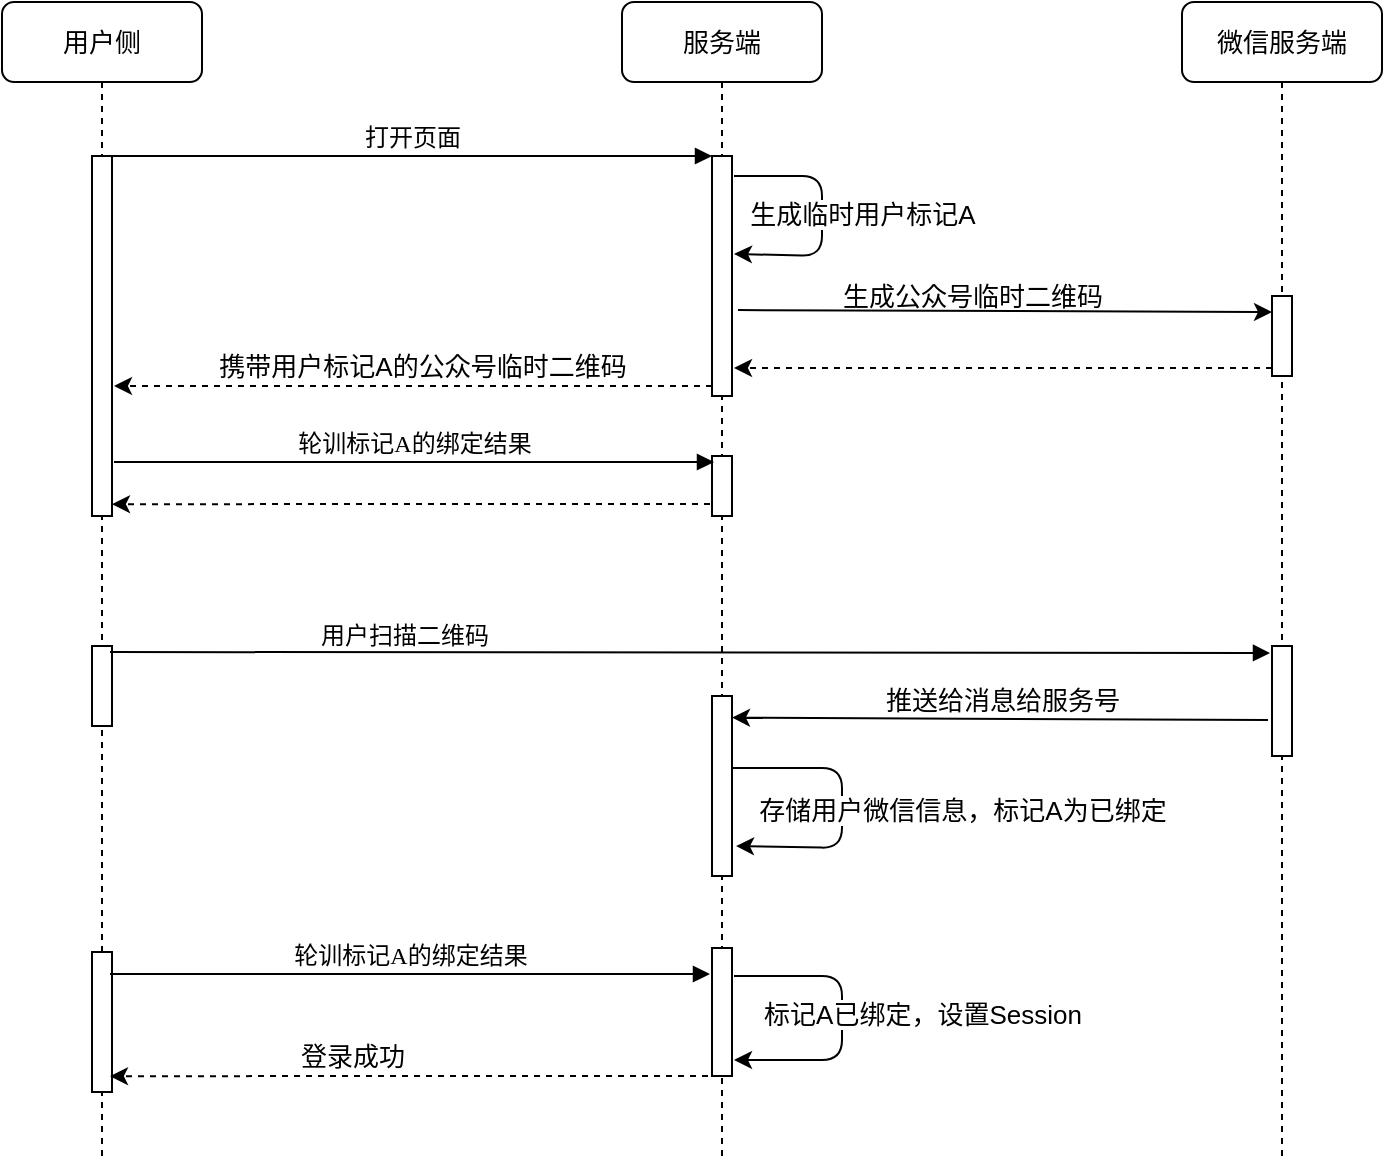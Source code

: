 <mxfile version="13.5.1" type="device" pages="4"><diagram name="login" id="13e1069c-82ec-6db2-03f1-153e76fe0fe0"><mxGraphModel dx="1106" dy="830" grid="1" gridSize="10" guides="1" tooltips="1" connect="1" arrows="1" fold="1" page="1" pageScale="1" pageWidth="1100" pageHeight="850" background="#ffffff" math="0" shadow="0"><root><mxCell id="0"/><mxCell id="1" parent="0"/><mxCell id="7baba1c4bc27f4b0-2" value="服务端" style="shape=umlLifeline;perimeter=lifelinePerimeter;whiteSpace=wrap;html=1;container=1;collapsible=0;recursiveResize=0;outlineConnect=0;rounded=1;shadow=0;comic=0;labelBackgroundColor=none;strokeWidth=1;fontFamily=Verdana;fontSize=13;align=center;" parent="1" vertex="1"><mxGeometry x="410" y="80" width="100" height="580" as="geometry"/></mxCell><mxCell id="7baba1c4bc27f4b0-10" value="" style="html=1;points=[];perimeter=orthogonalPerimeter;rounded=0;shadow=0;comic=0;labelBackgroundColor=none;strokeWidth=1;fontFamily=Verdana;fontSize=12;align=center;" parent="7baba1c4bc27f4b0-2" vertex="1"><mxGeometry x="45" y="77" width="10" height="120" as="geometry"/></mxCell><mxCell id="xymwdfkBSQbbB_9Tfrxi-1" value="" style="endArrow=classic;html=1;fontSize=13;entryX=1.1;entryY=0.408;entryDx=0;entryDy=0;entryPerimeter=0;" parent="7baba1c4bc27f4b0-2" target="7baba1c4bc27f4b0-10" edge="1"><mxGeometry width="50" height="50" relative="1" as="geometry"><mxPoint x="56" y="87" as="sourcePoint"/><mxPoint x="110" y="167" as="targetPoint"/><Array as="points"><mxPoint x="100" y="87"/><mxPoint x="100" y="127"/></Array></mxGeometry></mxCell><mxCell id="xymwdfkBSQbbB_9Tfrxi-3" value="生成临时用户标记A" style="edgeLabel;html=1;align=center;verticalAlign=middle;resizable=0;points=[];fontSize=13;" parent="xymwdfkBSQbbB_9Tfrxi-1" vertex="1" connectable="0"><mxGeometry x="-0.023" relative="1" as="geometry"><mxPoint x="20" as="offset"/></mxGeometry></mxCell><mxCell id="xymwdfkBSQbbB_9Tfrxi-13" value="" style="html=1;points=[];perimeter=orthogonalPerimeter;rounded=0;shadow=0;comic=0;labelBackgroundColor=none;strokeWidth=1;fontFamily=Verdana;fontSize=12;align=center;" parent="7baba1c4bc27f4b0-2" vertex="1"><mxGeometry x="45" y="347" width="10" height="90" as="geometry"/></mxCell><mxCell id="xymwdfkBSQbbB_9Tfrxi-15" value="" style="html=1;points=[];perimeter=orthogonalPerimeter;rounded=0;shadow=0;comic=0;labelBackgroundColor=none;strokeWidth=1;fontFamily=Verdana;fontSize=12;align=center;" parent="7baba1c4bc27f4b0-2" vertex="1"><mxGeometry x="45" y="227" width="10" height="30" as="geometry"/></mxCell><mxCell id="xymwdfkBSQbbB_9Tfrxi-23" value="" style="endArrow=classic;html=1;fontSize=13;exitX=1;exitY=0.615;exitDx=0;exitDy=0;exitPerimeter=0;" parent="7baba1c4bc27f4b0-2" edge="1"><mxGeometry width="50" height="50" relative="1" as="geometry"><mxPoint x="55" y="382.95" as="sourcePoint"/><mxPoint x="57" y="422" as="targetPoint"/><Array as="points"><mxPoint x="110" y="383"/><mxPoint x="110" y="423"/></Array></mxGeometry></mxCell><mxCell id="xymwdfkBSQbbB_9Tfrxi-24" value="存储用户微信信息，标记A为已绑定" style="edgeLabel;html=1;align=center;verticalAlign=middle;resizable=0;points=[];fontSize=13;" parent="xymwdfkBSQbbB_9Tfrxi-23" vertex="1" connectable="0"><mxGeometry x="-0.023" relative="1" as="geometry"><mxPoint x="60" y="3" as="offset"/></mxGeometry></mxCell><mxCell id="xymwdfkBSQbbB_9Tfrxi-26" value="" style="html=1;points=[];perimeter=orthogonalPerimeter;rounded=0;shadow=0;comic=0;labelBackgroundColor=none;strokeWidth=1;fontFamily=Verdana;fontSize=12;align=center;" parent="7baba1c4bc27f4b0-2" vertex="1"><mxGeometry x="45" y="473" width="10" height="64" as="geometry"/></mxCell><mxCell id="xymwdfkBSQbbB_9Tfrxi-30" value="" style="endArrow=classic;html=1;fontSize=13;exitX=1.1;exitY=0.219;exitDx=0;exitDy=0;exitPerimeter=0;entryX=1.1;entryY=0.875;entryDx=0;entryDy=0;entryPerimeter=0;" parent="7baba1c4bc27f4b0-2" source="xymwdfkBSQbbB_9Tfrxi-26" target="xymwdfkBSQbbB_9Tfrxi-26" edge="1"><mxGeometry width="50" height="50" relative="1" as="geometry"><mxPoint x="475" y="556.95" as="sourcePoint"/><mxPoint x="477" y="596" as="targetPoint"/><Array as="points"><mxPoint x="110" y="487"/><mxPoint x="110" y="529"/></Array></mxGeometry></mxCell><mxCell id="xymwdfkBSQbbB_9Tfrxi-31" value="标记A已绑定，设置Session" style="edgeLabel;html=1;align=center;verticalAlign=middle;resizable=0;points=[];fontSize=13;" parent="xymwdfkBSQbbB_9Tfrxi-30" vertex="1" connectable="0"><mxGeometry x="-0.023" relative="1" as="geometry"><mxPoint x="40" y="-1" as="offset"/></mxGeometry></mxCell><mxCell id="7baba1c4bc27f4b0-3" value="微信服务端" style="shape=umlLifeline;perimeter=lifelinePerimeter;whiteSpace=wrap;html=1;container=1;collapsible=0;recursiveResize=0;outlineConnect=0;rounded=1;shadow=0;comic=0;labelBackgroundColor=none;strokeWidth=1;fontFamily=Verdana;fontSize=13;align=center;" parent="1" vertex="1"><mxGeometry x="690" y="80" width="100" height="580" as="geometry"/></mxCell><mxCell id="7baba1c4bc27f4b0-13" value="" style="html=1;points=[];perimeter=orthogonalPerimeter;rounded=0;shadow=0;comic=0;labelBackgroundColor=none;strokeWidth=1;fontFamily=Verdana;fontSize=12;align=center;" parent="7baba1c4bc27f4b0-3" vertex="1"><mxGeometry x="45" y="147" width="10" height="40" as="geometry"/></mxCell><mxCell id="xymwdfkBSQbbB_9Tfrxi-19" value="" style="html=1;points=[];perimeter=orthogonalPerimeter;rounded=0;shadow=0;comic=0;labelBackgroundColor=none;strokeWidth=1;fontFamily=Verdana;fontSize=12;align=center;" parent="7baba1c4bc27f4b0-3" vertex="1"><mxGeometry x="45" y="322" width="10" height="55" as="geometry"/></mxCell><mxCell id="7baba1c4bc27f4b0-8" value="用户侧" style="shape=umlLifeline;perimeter=lifelinePerimeter;whiteSpace=wrap;html=1;container=1;collapsible=0;recursiveResize=0;outlineConnect=0;rounded=1;shadow=0;comic=0;labelBackgroundColor=none;strokeWidth=1;fontFamily=Verdana;fontSize=13;align=center;" parent="1" vertex="1"><mxGeometry x="100" y="80" width="100" height="580" as="geometry"/></mxCell><mxCell id="7baba1c4bc27f4b0-9" value="" style="html=1;points=[];perimeter=orthogonalPerimeter;rounded=0;shadow=0;comic=0;labelBackgroundColor=none;strokeWidth=1;fontFamily=Verdana;fontSize=12;align=center;" parent="7baba1c4bc27f4b0-8" vertex="1"><mxGeometry x="45" y="77" width="10" height="180" as="geometry"/></mxCell><mxCell id="xymwdfkBSQbbB_9Tfrxi-12" value="" style="html=1;points=[];perimeter=orthogonalPerimeter;rounded=0;shadow=0;comic=0;labelBackgroundColor=none;strokeWidth=1;fontFamily=Verdana;fontSize=12;align=center;" parent="7baba1c4bc27f4b0-8" vertex="1"><mxGeometry x="45" y="322" width="10" height="40" as="geometry"/></mxCell><mxCell id="xymwdfkBSQbbB_9Tfrxi-25" value="" style="html=1;points=[];perimeter=orthogonalPerimeter;rounded=0;shadow=0;comic=0;labelBackgroundColor=none;strokeWidth=1;fontFamily=Verdana;fontSize=12;align=center;" parent="7baba1c4bc27f4b0-8" vertex="1"><mxGeometry x="45" y="475" width="10" height="70" as="geometry"/></mxCell><mxCell id="7baba1c4bc27f4b0-11" value="打开页面" style="html=1;verticalAlign=bottom;endArrow=block;entryX=0;entryY=0;labelBackgroundColor=none;fontFamily=Verdana;fontSize=12;edgeStyle=elbowEdgeStyle;elbow=vertical;" parent="1" source="7baba1c4bc27f4b0-9" target="7baba1c4bc27f4b0-10" edge="1"><mxGeometry relative="1" as="geometry"><mxPoint x="220" y="167" as="sourcePoint"/></mxGeometry></mxCell><mxCell id="xymwdfkBSQbbB_9Tfrxi-4" value="" style="endArrow=classic;html=1;fontSize=13;exitX=1.3;exitY=0.642;exitDx=0;exitDy=0;exitPerimeter=0;entryX=0;entryY=0.2;entryDx=0;entryDy=0;entryPerimeter=0;" parent="1" source="7baba1c4bc27f4b0-10" target="7baba1c4bc27f4b0-13" edge="1"><mxGeometry width="50" height="50" relative="1" as="geometry"><mxPoint x="500" y="287" as="sourcePoint"/><mxPoint x="730" y="236" as="targetPoint"/></mxGeometry></mxCell><mxCell id="xymwdfkBSQbbB_9Tfrxi-5" value="生成公众号临时二维码" style="text;html=1;align=center;verticalAlign=middle;resizable=0;points=[];autosize=1;fontSize=13;" parent="1" vertex="1"><mxGeometry x="510" y="217" width="150" height="20" as="geometry"/></mxCell><mxCell id="xymwdfkBSQbbB_9Tfrxi-7" value="" style="endArrow=classic;html=1;fontSize=13;exitX=0;exitY=0.343;exitDx=0;exitDy=0;exitPerimeter=0;entryX=1.1;entryY=0.513;entryDx=0;entryDy=0;entryPerimeter=0;dashed=1;" parent="1" edge="1"><mxGeometry width="50" height="50" relative="1" as="geometry"><mxPoint x="735" y="263.02" as="sourcePoint"/><mxPoint x="466" y="262.99" as="targetPoint"/></mxGeometry></mxCell><mxCell id="xymwdfkBSQbbB_9Tfrxi-8" value="" style="endArrow=classic;html=1;fontSize=13;exitX=0;exitY=0.958;exitDx=0;exitDy=0;exitPerimeter=0;dashed=1;" parent="1" source="7baba1c4bc27f4b0-10" edge="1"><mxGeometry width="50" height="50" relative="1" as="geometry"><mxPoint x="429" y="273.02" as="sourcePoint"/><mxPoint x="156" y="272" as="targetPoint"/></mxGeometry></mxCell><mxCell id="xymwdfkBSQbbB_9Tfrxi-11" value="携带用户标记A的公众号临时二维码" style="edgeLabel;html=1;align=center;verticalAlign=middle;resizable=0;points=[];fontSize=13;" parent="xymwdfkBSQbbB_9Tfrxi-8" vertex="1" connectable="0"><mxGeometry x="0.11" y="1" relative="1" as="geometry"><mxPoint x="21" y="-11.43" as="offset"/></mxGeometry></mxCell><mxCell id="xymwdfkBSQbbB_9Tfrxi-14" value="用户扫描二维码" style="html=1;verticalAlign=bottom;endArrow=block;entryX=-0.1;entryY=0.073;labelBackgroundColor=none;fontFamily=Verdana;fontSize=12;edgeStyle=elbowEdgeStyle;elbow=vertical;entryDx=0;entryDy=0;entryPerimeter=0;" parent="1" target="xymwdfkBSQbbB_9Tfrxi-19" edge="1"><mxGeometry x="-0.494" relative="1" as="geometry"><mxPoint x="154" y="405" as="sourcePoint"/><mxPoint x="454" y="405.0" as="targetPoint"/><mxPoint as="offset"/></mxGeometry></mxCell><mxCell id="xymwdfkBSQbbB_9Tfrxi-16" value="轮训标记A的绑定结果" style="html=1;verticalAlign=bottom;endArrow=block;entryX=0;entryY=0;labelBackgroundColor=none;fontFamily=Verdana;fontSize=12;edgeStyle=elbowEdgeStyle;elbow=vertical;" parent="1" edge="1"><mxGeometry relative="1" as="geometry"><mxPoint x="156" y="310" as="sourcePoint"/><mxPoint x="456" y="310.0" as="targetPoint"/></mxGeometry></mxCell><mxCell id="xymwdfkBSQbbB_9Tfrxi-17" value="" style="endArrow=classic;html=1;fontSize=13;exitX=0;exitY=0.958;exitDx=0;exitDy=0;exitPerimeter=0;entryX=1.1;entryY=0.719;entryDx=0;entryDy=0;entryPerimeter=0;dashed=1;" parent="1" edge="1"><mxGeometry width="50" height="50" relative="1" as="geometry"><mxPoint x="454" y="331.0" as="sourcePoint"/><mxPoint x="155" y="331.08" as="targetPoint"/></mxGeometry></mxCell><mxCell id="xymwdfkBSQbbB_9Tfrxi-20" value="推送给消息给服务号" style="endArrow=classic;html=1;fontSize=13;exitX=-0.2;exitY=0.673;exitDx=0;exitDy=0;exitPerimeter=0;entryX=1;entryY=0.12;entryDx=0;entryDy=0;entryPerimeter=0;" parent="1" source="xymwdfkBSQbbB_9Tfrxi-19" target="xymwdfkBSQbbB_9Tfrxi-13" edge="1"><mxGeometry x="-0.007" y="-9" width="50" height="50" relative="1" as="geometry"><mxPoint x="440" y="527" as="sourcePoint"/><mxPoint x="466" y="441" as="targetPoint"/><mxPoint as="offset"/></mxGeometry></mxCell><mxCell id="xymwdfkBSQbbB_9Tfrxi-27" value="轮训标记A的绑定结果" style="html=1;verticalAlign=bottom;endArrow=block;entryX=0;entryY=0;labelBackgroundColor=none;fontFamily=Verdana;fontSize=12;edgeStyle=elbowEdgeStyle;elbow=vertical;" parent="1" edge="1"><mxGeometry relative="1" as="geometry"><mxPoint x="154" y="566" as="sourcePoint"/><mxPoint x="454" y="566" as="targetPoint"/></mxGeometry></mxCell><mxCell id="xymwdfkBSQbbB_9Tfrxi-32" value="" style="endArrow=classic;html=1;fontSize=13;exitX=0;exitY=0.958;exitDx=0;exitDy=0;exitPerimeter=0;entryX=1.1;entryY=0.719;entryDx=0;entryDy=0;entryPerimeter=0;dashed=1;" parent="1" edge="1"><mxGeometry width="50" height="50" relative="1" as="geometry"><mxPoint x="453" y="617" as="sourcePoint"/><mxPoint x="154" y="617.08" as="targetPoint"/></mxGeometry></mxCell><mxCell id="xymwdfkBSQbbB_9Tfrxi-33" value="登录成功" style="text;html=1;align=center;verticalAlign=middle;resizable=0;points=[];autosize=1;fontSize=13;" parent="1" vertex="1"><mxGeometry x="240" y="597" width="70" height="20" as="geometry"/></mxCell></root></mxGraphModel></diagram><diagram id="PlbSWZaSTM66cb4DfYlV" name="push"><mxGraphModel dx="1106" dy="830" grid="1" gridSize="10" guides="1" tooltips="1" connect="1" arrows="1" fold="1" page="1" pageScale="1" pageWidth="827" pageHeight="1169" math="0" shadow="0"><root><mxCell id="mv8aKfUFXvWt_0tsYaN9-0"/><mxCell id="mv8aKfUFXvWt_0tsYaN9-1" parent="mv8aKfUFXvWt_0tsYaN9-0"/><mxCell id="EvEn9BbgN-sEeUyfaHJj-0" value="服务端" style="shape=umlLifeline;perimeter=lifelinePerimeter;whiteSpace=wrap;html=1;container=1;collapsible=0;recursiveResize=0;outlineConnect=0;rounded=1;shadow=0;comic=0;labelBackgroundColor=none;strokeWidth=1;fontFamily=Verdana;fontSize=13;align=center;" vertex="1" parent="mv8aKfUFXvWt_0tsYaN9-1"><mxGeometry x="410" y="80" width="100" height="580" as="geometry"/></mxCell><mxCell id="EvEn9BbgN-sEeUyfaHJj-1" value="" style="html=1;points=[];perimeter=orthogonalPerimeter;rounded=0;shadow=0;comic=0;labelBackgroundColor=none;strokeWidth=1;fontFamily=Verdana;fontSize=12;align=center;" vertex="1" parent="EvEn9BbgN-sEeUyfaHJj-0"><mxGeometry x="45" y="77" width="10" height="73" as="geometry"/></mxCell><mxCell id="EvEn9BbgN-sEeUyfaHJj-2" value="" style="endArrow=classic;html=1;fontSize=13;entryX=1;entryY=0.685;entryDx=0;entryDy=0;entryPerimeter=0;" edge="1" parent="EvEn9BbgN-sEeUyfaHJj-0" target="EvEn9BbgN-sEeUyfaHJj-1"><mxGeometry width="50" height="50" relative="1" as="geometry"><mxPoint x="56" y="87" as="sourcePoint"/><mxPoint x="110" y="167" as="targetPoint"/><Array as="points"><mxPoint x="100" y="87"/><mxPoint x="100" y="127"/></Array></mxGeometry></mxCell><mxCell id="EvEn9BbgN-sEeUyfaHJj-3" value="查询或生成用户的推送码" style="edgeLabel;html=1;align=center;verticalAlign=middle;resizable=0;points=[];fontSize=13;" vertex="1" connectable="0" parent="EvEn9BbgN-sEeUyfaHJj-2"><mxGeometry x="-0.023" relative="1" as="geometry"><mxPoint x="40" as="offset"/></mxGeometry></mxCell><mxCell id="EvEn9BbgN-sEeUyfaHJj-5" value="" style="html=1;points=[];perimeter=orthogonalPerimeter;rounded=0;shadow=0;comic=0;labelBackgroundColor=none;strokeWidth=1;fontFamily=Verdana;fontSize=12;align=center;" vertex="1" parent="EvEn9BbgN-sEeUyfaHJj-0"><mxGeometry x="45" y="193" width="10" height="107" as="geometry"/></mxCell><mxCell id="EvEn9BbgN-sEeUyfaHJj-8" value="" style="html=1;points=[];perimeter=orthogonalPerimeter;rounded=0;shadow=0;comic=0;labelBackgroundColor=none;strokeWidth=1;fontFamily=Verdana;fontSize=12;align=center;" vertex="1" parent="EvEn9BbgN-sEeUyfaHJj-0"><mxGeometry x="45" y="360" width="10" height="90" as="geometry"/></mxCell><mxCell id="EvEn9BbgN-sEeUyfaHJj-9" value="" style="endArrow=classic;html=1;fontSize=13;entryX=1.3;entryY=0.622;entryDx=0;entryDy=0;entryPerimeter=0;" edge="1" parent="EvEn9BbgN-sEeUyfaHJj-0" target="EvEn9BbgN-sEeUyfaHJj-8"><mxGeometry width="50" height="50" relative="1" as="geometry"><mxPoint x="56" y="374" as="sourcePoint"/><mxPoint x="477" y="596" as="targetPoint"/><Array as="points"><mxPoint x="100" y="374"/><mxPoint x="100" y="416"/></Array></mxGeometry></mxCell><mxCell id="EvEn9BbgN-sEeUyfaHJj-10" value="查询消息推送详情" style="edgeLabel;html=1;align=center;verticalAlign=middle;resizable=0;points=[];fontSize=13;" vertex="1" connectable="0" parent="EvEn9BbgN-sEeUyfaHJj-9"><mxGeometry x="-0.023" relative="1" as="geometry"><mxPoint x="30" y="2" as="offset"/></mxGeometry></mxCell><mxCell id="EvEn9BbgN-sEeUyfaHJj-33" value="" style="endArrow=classic;html=1;fontSize=13;entryX=1;entryY=0.467;entryDx=0;entryDy=0;entryPerimeter=0;" edge="1" parent="EvEn9BbgN-sEeUyfaHJj-0" target="EvEn9BbgN-sEeUyfaHJj-5"><mxGeometry width="50" height="50" relative="1" as="geometry"><mxPoint x="56" y="206" as="sourcePoint"/><mxPoint x="475" y="326.005" as="targetPoint"/><Array as="points"><mxPoint x="110" y="206"/><mxPoint x="110" y="244"/></Array></mxGeometry></mxCell><mxCell id="EvEn9BbgN-sEeUyfaHJj-34" value="查询用户openId" style="edgeLabel;html=1;align=center;verticalAlign=middle;resizable=0;points=[];fontSize=13;" vertex="1" connectable="0" parent="EvEn9BbgN-sEeUyfaHJj-33"><mxGeometry x="-0.023" relative="1" as="geometry"><mxPoint x="10" y="3.5" as="offset"/></mxGeometry></mxCell><mxCell id="EvEn9BbgN-sEeUyfaHJj-11" value="微信服务端" style="shape=umlLifeline;perimeter=lifelinePerimeter;whiteSpace=wrap;html=1;container=1;collapsible=0;recursiveResize=0;outlineConnect=0;rounded=1;shadow=0;comic=0;labelBackgroundColor=none;strokeWidth=1;fontFamily=Verdana;fontSize=13;align=center;" vertex="1" parent="mv8aKfUFXvWt_0tsYaN9-1"><mxGeometry x="690" y="80" width="100" height="580" as="geometry"/></mxCell><mxCell id="EvEn9BbgN-sEeUyfaHJj-12" value="" style="html=1;points=[];perimeter=orthogonalPerimeter;rounded=0;shadow=0;comic=0;labelBackgroundColor=none;strokeWidth=1;fontFamily=Verdana;fontSize=12;align=center;" vertex="1" parent="EvEn9BbgN-sEeUyfaHJj-11"><mxGeometry x="45" y="250" width="10" height="110" as="geometry"/></mxCell><mxCell id="EvEn9BbgN-sEeUyfaHJj-14" value="用户侧" style="shape=umlLifeline;perimeter=lifelinePerimeter;whiteSpace=wrap;html=1;container=1;collapsible=0;recursiveResize=0;outlineConnect=0;rounded=1;shadow=0;comic=0;labelBackgroundColor=none;strokeWidth=1;fontFamily=Verdana;fontSize=13;align=center;" vertex="1" parent="mv8aKfUFXvWt_0tsYaN9-1"><mxGeometry x="100" y="80" width="100" height="580" as="geometry"/></mxCell><mxCell id="EvEn9BbgN-sEeUyfaHJj-15" value="" style="html=1;points=[];perimeter=orthogonalPerimeter;rounded=0;shadow=0;comic=0;labelBackgroundColor=none;strokeWidth=1;fontFamily=Verdana;fontSize=12;align=center;" vertex="1" parent="EvEn9BbgN-sEeUyfaHJj-14"><mxGeometry x="45" y="77" width="10" height="180" as="geometry"/></mxCell><mxCell id="EvEn9BbgN-sEeUyfaHJj-16" value="" style="html=1;points=[];perimeter=orthogonalPerimeter;rounded=0;shadow=0;comic=0;labelBackgroundColor=none;strokeWidth=1;fontFamily=Verdana;fontSize=12;align=center;" vertex="1" parent="EvEn9BbgN-sEeUyfaHJj-14"><mxGeometry x="45" y="322" width="10" height="118" as="geometry"/></mxCell><mxCell id="EvEn9BbgN-sEeUyfaHJj-18" value="打开页面" style="html=1;verticalAlign=bottom;endArrow=block;entryX=0;entryY=0;labelBackgroundColor=none;fontFamily=Verdana;fontSize=12;edgeStyle=elbowEdgeStyle;elbow=vertical;" edge="1" parent="mv8aKfUFXvWt_0tsYaN9-1" source="EvEn9BbgN-sEeUyfaHJj-15" target="EvEn9BbgN-sEeUyfaHJj-1"><mxGeometry relative="1" as="geometry"><mxPoint x="220" y="167" as="sourcePoint"/></mxGeometry></mxCell><mxCell id="EvEn9BbgN-sEeUyfaHJj-22" value="" style="endArrow=classic;html=1;fontSize=13;exitX=0;exitY=0.958;exitDx=0;exitDy=0;exitPerimeter=0;dashed=1;entryX=1.1;entryY=0.4;entryDx=0;entryDy=0;entryPerimeter=0;" edge="1" parent="mv8aKfUFXvWt_0tsYaN9-1" source="EvEn9BbgN-sEeUyfaHJj-1" target="EvEn9BbgN-sEeUyfaHJj-15"><mxGeometry width="50" height="50" relative="1" as="geometry"><mxPoint x="429" y="273.02" as="sourcePoint"/><mxPoint x="156" y="272" as="targetPoint"/></mxGeometry></mxCell><mxCell id="EvEn9BbgN-sEeUyfaHJj-23" value="返回用户信息" style="edgeLabel;html=1;align=center;verticalAlign=middle;resizable=0;points=[];fontSize=13;" vertex="1" connectable="0" parent="EvEn9BbgN-sEeUyfaHJj-22"><mxGeometry x="0.11" y="1" relative="1" as="geometry"><mxPoint x="21" y="-11.43" as="offset"/></mxGeometry></mxCell><mxCell id="EvEn9BbgN-sEeUyfaHJj-25" value="发送消息" style="html=1;verticalAlign=bottom;endArrow=block;entryX=0;entryY=0;labelBackgroundColor=none;fontFamily=Verdana;fontSize=12;edgeStyle=elbowEdgeStyle;elbow=vertical;" edge="1" parent="mv8aKfUFXvWt_0tsYaN9-1"><mxGeometry relative="1" as="geometry"><mxPoint x="156" y="276" as="sourcePoint"/><mxPoint x="456" y="276" as="targetPoint"/></mxGeometry></mxCell><mxCell id="EvEn9BbgN-sEeUyfaHJj-26" value="" style="endArrow=classic;html=1;fontSize=13;exitX=0;exitY=0.958;exitDx=0;exitDy=0;exitPerimeter=0;entryX=1.1;entryY=0.719;entryDx=0;entryDy=0;entryPerimeter=0;dashed=1;" edge="1" parent="mv8aKfUFXvWt_0tsYaN9-1"><mxGeometry width="50" height="50" relative="1" as="geometry"><mxPoint x="454" y="297" as="sourcePoint"/><mxPoint x="155" y="297.08" as="targetPoint"/></mxGeometry></mxCell><mxCell id="EvEn9BbgN-sEeUyfaHJj-36" value="" style="endArrow=classic;html=1;fontSize=13;exitX=1.1;exitY=0.664;exitDx=0;exitDy=0;exitPerimeter=0;entryX=-0.1;entryY=0.35;entryDx=0;entryDy=0;entryPerimeter=0;" edge="1" parent="mv8aKfUFXvWt_0tsYaN9-1"><mxGeometry width="50" height="50" relative="1" as="geometry"><mxPoint x="466" y="352.048" as="sourcePoint"/><mxPoint x="734" y="352" as="targetPoint"/></mxGeometry></mxCell><mxCell id="EvEn9BbgN-sEeUyfaHJj-37" value="" style="endArrow=classic;html=1;fontSize=13;entryX=1.2;entryY=0.841;entryDx=0;entryDy=0;entryPerimeter=0;dashed=1;" edge="1" parent="mv8aKfUFXvWt_0tsYaN9-1" target="EvEn9BbgN-sEeUyfaHJj-5"><mxGeometry width="50" height="50" relative="1" as="geometry"><mxPoint x="735" y="363" as="sourcePoint"/><mxPoint x="580" y="350" as="targetPoint"/></mxGeometry></mxCell><mxCell id="EvEn9BbgN-sEeUyfaHJj-38" value="向指定openId发送公众号消息" style="text;html=1;align=center;verticalAlign=middle;resizable=0;points=[];autosize=1;fontSize=13;" vertex="1" parent="mv8aKfUFXvWt_0tsYaN9-1"><mxGeometry x="498" y="331" width="190" height="20" as="geometry"/></mxCell><mxCell id="EvEn9BbgN-sEeUyfaHJj-39" value="" style="endArrow=classic;html=1;fontSize=13;exitX=-0.1;exitY=0.764;exitDx=0;exitDy=0;exitPerimeter=0;entryX=1;entryY=0.119;entryDx=0;entryDy=0;entryPerimeter=0;" edge="1" parent="mv8aKfUFXvWt_0tsYaN9-1" source="EvEn9BbgN-sEeUyfaHJj-12" target="EvEn9BbgN-sEeUyfaHJj-16"><mxGeometry width="50" height="50" relative="1" as="geometry"><mxPoint x="510" y="470" as="sourcePoint"/><mxPoint x="156" y="410" as="targetPoint"/></mxGeometry></mxCell><mxCell id="EvEn9BbgN-sEeUyfaHJj-40" value="推送消息" style="text;html=1;align=center;verticalAlign=middle;resizable=0;points=[];autosize=1;fontSize=13;" vertex="1" parent="mv8aKfUFXvWt_0tsYaN9-1"><mxGeometry x="550" y="395" width="70" height="20" as="geometry"/></mxCell><mxCell id="EvEn9BbgN-sEeUyfaHJj-42" value="打开公众号消息" style="html=1;verticalAlign=bottom;endArrow=block;entryX=0;entryY=0;labelBackgroundColor=none;fontFamily=Verdana;fontSize=12;edgeStyle=elbowEdgeStyle;elbow=vertical;" edge="1" parent="mv8aKfUFXvWt_0tsYaN9-1"><mxGeometry relative="1" as="geometry"><mxPoint x="154" y="450" as="sourcePoint"/><mxPoint x="454" y="450" as="targetPoint"/><Array as="points"><mxPoint x="304" y="450"/></Array></mxGeometry></mxCell><mxCell id="EvEn9BbgN-sEeUyfaHJj-43" value="" style="endArrow=classic;html=1;fontSize=13;exitX=0;exitY=0.958;exitDx=0;exitDy=0;exitPerimeter=0;entryX=1.1;entryY=0.719;entryDx=0;entryDy=0;entryPerimeter=0;dashed=1;" edge="1" parent="mv8aKfUFXvWt_0tsYaN9-1"><mxGeometry width="50" height="50" relative="1" as="geometry"><mxPoint x="455" y="510" as="sourcePoint"/><mxPoint x="156" y="510.08" as="targetPoint"/></mxGeometry></mxCell><mxCell id="EvEn9BbgN-sEeUyfaHJj-44" value="推送详情" style="text;html=1;align=center;verticalAlign=middle;resizable=0;points=[];autosize=1;fontSize=13;" vertex="1" parent="mv8aKfUFXvWt_0tsYaN9-1"><mxGeometry x="265" y="490" width="70" height="20" as="geometry"/></mxCell></root></mxGraphModel></diagram><diagram id="mIfkWjsF07ehFDwwm5A2" name="deploy"><mxGraphModel dx="1106" dy="830" grid="1" gridSize="10" guides="1" tooltips="1" connect="1" arrows="1" fold="1" page="1" pageScale="1" pageWidth="827" pageHeight="1169" math="0" shadow="0"><root><mxCell id="6lPp9tNJvXRC41UgJorU-0"/><mxCell id="6lPp9tNJvXRC41UgJorU-1" parent="6lPp9tNJvXRC41UgJorU-0"/><mxCell id="DixUPvIKW8HjzOffqqkD-0" value="代码发版" style="swimlane;html=1;childLayout=stackLayout;startSize=20;rounded=0;shadow=0;labelBackgroundColor=none;strokeWidth=1;fontFamily=Verdana;fontSize=13;align=center;" vertex="1" parent="6lPp9tNJvXRC41UgJorU-1"><mxGeometry x="70" y="40" width="640" height="560" as="geometry"/></mxCell><mxCell id="DixUPvIKW8HjzOffqqkD-1" value="本地" style="swimlane;html=1;startSize=20;fontSize=13;" vertex="1" parent="DixUPvIKW8HjzOffqqkD-0"><mxGeometry y="20" width="160" height="540" as="geometry"/></mxCell><mxCell id="DixUPvIKW8HjzOffqqkD-60" value="发版啦" style="rounded=1;whiteSpace=wrap;html=1;shadow=0;labelBackgroundColor=none;strokeWidth=1;fontFamily=Verdana;fontSize=13;align=center;" vertex="1" parent="DixUPvIKW8HjzOffqqkD-1"><mxGeometry x="20" y="155" width="100" height="60" as="geometry"/></mxCell><mxCell id="DixUPvIKW8HjzOffqqkD-4" value="发版成功" style="rounded=1;whiteSpace=wrap;html=1;shadow=0;labelBackgroundColor=none;strokeWidth=1;fontFamily=Verdana;fontSize=13;align=center;" vertex="1" parent="DixUPvIKW8HjzOffqqkD-1"><mxGeometry x="30" y="410" width="100" height="60" as="geometry"/></mxCell><mxCell id="DixUPvIKW8HjzOffqqkD-2" value="推送代码" style="rounded=1;whiteSpace=wrap;html=1;shadow=0;labelBackgroundColor=none;strokeWidth=1;fontFamily=Verdana;fontSize=13;align=center;" vertex="1" parent="DixUPvIKW8HjzOffqqkD-1"><mxGeometry x="20" y="65" width="100" height="60" as="geometry"/></mxCell><mxCell id="DixUPvIKW8HjzOffqqkD-5" style="edgeStyle=orthogonalEdgeStyle;rounded=1;html=1;labelBackgroundColor=none;startArrow=none;startFill=0;startSize=5;endArrow=classicThin;endFill=1;endSize=5;jettySize=auto;orthogonalLoop=1;strokeWidth=1;fontFamily=Verdana;fontSize=13;" edge="1" parent="DixUPvIKW8HjzOffqqkD-0" source="DixUPvIKW8HjzOffqqkD-2" target="DixUPvIKW8HjzOffqqkD-21"><mxGeometry relative="1" as="geometry"/></mxCell><mxCell id="DixUPvIKW8HjzOffqqkD-12" style="edgeStyle=orthogonalEdgeStyle;rounded=1;html=1;labelBackgroundColor=none;startArrow=none;startFill=0;startSize=5;endArrow=classicThin;endFill=1;endSize=5;jettySize=auto;orthogonalLoop=1;strokeWidth=1;fontFamily=Verdana;fontSize=8" edge="1" parent="DixUPvIKW8HjzOffqqkD-0" source="DixUPvIKW8HjzOffqqkD-32"><mxGeometry relative="1" as="geometry"><mxPoint x="670" y="690" as="targetPoint"/></mxGeometry></mxCell><mxCell id="DixUPvIKW8HjzOffqqkD-13" style="edgeStyle=orthogonalEdgeStyle;rounded=1;html=1;labelBackgroundColor=none;startArrow=none;startFill=0;startSize=5;endArrow=classicThin;endFill=1;endSize=5;jettySize=auto;orthogonalLoop=1;strokeWidth=1;fontFamily=Verdana;fontSize=8" edge="1" parent="DixUPvIKW8HjzOffqqkD-0" source="DixUPvIKW8HjzOffqqkD-40"><mxGeometry relative="1" as="geometry"><mxPoint x="830" y="690" as="targetPoint"/></mxGeometry></mxCell><mxCell id="DixUPvIKW8HjzOffqqkD-14" style="edgeStyle=orthogonalEdgeStyle;rounded=1;html=1;labelBackgroundColor=none;startArrow=none;startFill=0;startSize=5;endArrow=classicThin;endFill=1;endSize=5;jettySize=auto;orthogonalLoop=1;strokeWidth=1;fontFamily=Verdana;fontSize=8" edge="1" parent="DixUPvIKW8HjzOffqqkD-0" source="DixUPvIKW8HjzOffqqkD-30"><mxGeometry relative="1" as="geometry"><mxPoint x="670" y="450" as="targetPoint"/></mxGeometry></mxCell><mxCell id="DixUPvIKW8HjzOffqqkD-16" style="edgeStyle=orthogonalEdgeStyle;rounded=1;html=1;labelBackgroundColor=none;startArrow=none;startFill=0;startSize=5;endArrow=classicThin;endFill=1;endSize=5;jettySize=auto;orthogonalLoop=1;strokeColor=#000000;strokeWidth=1;fontFamily=Verdana;fontSize=8;fontColor=#000000;" edge="1" parent="DixUPvIKW8HjzOffqqkD-0" target="DixUPvIKW8HjzOffqqkD-31"><mxGeometry relative="1" as="geometry"><mxPoint x="670" y="610" as="sourcePoint"/></mxGeometry></mxCell><mxCell id="DixUPvIKW8HjzOffqqkD-20" value="代码服务器" style="swimlane;html=1;startSize=20;fontSize=13;" vertex="1" parent="DixUPvIKW8HjzOffqqkD-0"><mxGeometry x="160" y="20" width="160" height="540" as="geometry"/></mxCell><mxCell id="DixUPvIKW8HjzOffqqkD-21" value="管理代码" style="rounded=1;whiteSpace=wrap;html=1;shadow=0;labelBackgroundColor=none;strokeWidth=1;fontFamily=Verdana;fontSize=13;align=center;" vertex="1" parent="DixUPvIKW8HjzOffqqkD-20"><mxGeometry x="30" y="65" width="100" height="60" as="geometry"/></mxCell><mxCell id="DixUPvIKW8HjzOffqqkD-53" value="最新代码" style="rounded=1;whiteSpace=wrap;html=1;shadow=0;labelBackgroundColor=none;strokeWidth=1;fontFamily=Verdana;fontSize=13;align=center;" vertex="1" parent="DixUPvIKW8HjzOffqqkD-20"><mxGeometry x="40" y="250" width="100" height="60" as="geometry"/></mxCell><mxCell id="DixUPvIKW8HjzOffqqkD-22" value="发版平台" style="swimlane;html=1;startSize=20;fontSize=13;" vertex="1" parent="DixUPvIKW8HjzOffqqkD-0"><mxGeometry x="320" y="20" width="160" height="540" as="geometry"/></mxCell><mxCell id="DixUPvIKW8HjzOffqqkD-50" value="确认版本信息" style="rounded=1;whiteSpace=wrap;html=1;shadow=0;labelBackgroundColor=none;strokeWidth=1;fontFamily=Verdana;fontSize=13;align=center;" vertex="1" parent="DixUPvIKW8HjzOffqqkD-22"><mxGeometry x="30" y="410" width="100" height="60" as="geometry"/></mxCell><mxCell id="DixUPvIKW8HjzOffqqkD-23" value="发布新版本" style="rounded=1;whiteSpace=wrap;html=1;shadow=0;labelBackgroundColor=none;strokeWidth=1;fontFamily=Verdana;fontSize=13;align=center;" vertex="1" parent="DixUPvIKW8HjzOffqqkD-22"><mxGeometry x="30" y="155" width="100" height="60" as="geometry"/></mxCell><mxCell id="DixUPvIKW8HjzOffqqkD-47" value="线上服务器" style="swimlane;html=1;startSize=20;fontSize=13;" vertex="1" parent="DixUPvIKW8HjzOffqqkD-0"><mxGeometry x="480" y="20" width="160" height="540" as="geometry"/></mxCell><mxCell id="DixUPvIKW8HjzOffqqkD-48" value="拉取最新代码" style="rounded=1;whiteSpace=wrap;html=1;shadow=0;labelBackgroundColor=none;strokeWidth=1;fontFamily=Verdana;fontSize=13;align=center;" vertex="1" parent="DixUPvIKW8HjzOffqqkD-47"><mxGeometry x="30" y="156" width="100" height="60" as="geometry"/></mxCell><mxCell id="DixUPvIKW8HjzOffqqkD-25" value="更新代码成功" style="rounded=1;whiteSpace=wrap;html=1;shadow=0;labelBackgroundColor=none;strokeWidth=1;fontFamily=Verdana;fontSize=13;align=center;" vertex="1" parent="DixUPvIKW8HjzOffqqkD-47"><mxGeometry x="30" y="340" width="100" height="60" as="geometry"/></mxCell><mxCell id="DixUPvIKW8HjzOffqqkD-52" value="" style="endArrow=classic;html=1;fontSize=13;exitX=1;exitY=0.5;exitDx=0;exitDy=0;entryX=0;entryY=0.5;entryDx=0;entryDy=0;" edge="1" parent="DixUPvIKW8HjzOffqqkD-0" source="DixUPvIKW8HjzOffqqkD-23" target="DixUPvIKW8HjzOffqqkD-48"><mxGeometry width="50" height="50" relative="1" as="geometry"><mxPoint x="350" y="370" as="sourcePoint"/><mxPoint x="400" y="320" as="targetPoint"/></mxGeometry></mxCell><mxCell id="DixUPvIKW8HjzOffqqkD-54" value="" style="endArrow=classic;html=1;fontSize=13;exitX=0.5;exitY=1;exitDx=0;exitDy=0;entryX=1;entryY=0.5;entryDx=0;entryDy=0;" edge="1" parent="DixUPvIKW8HjzOffqqkD-0" source="DixUPvIKW8HjzOffqqkD-48" target="DixUPvIKW8HjzOffqqkD-53"><mxGeometry width="50" height="50" relative="1" as="geometry"><mxPoint x="520" y="340" as="sourcePoint"/><mxPoint x="570" y="290" as="targetPoint"/><Array as="points"><mxPoint x="560" y="270"/><mxPoint x="560" y="300"/></Array></mxGeometry></mxCell><mxCell id="DixUPvIKW8HjzOffqqkD-55" value="" style="endArrow=classic;html=1;fontSize=13;exitX=0.5;exitY=1;exitDx=0;exitDy=0;entryX=0;entryY=0.5;entryDx=0;entryDy=0;" edge="1" parent="DixUPvIKW8HjzOffqqkD-0" source="DixUPvIKW8HjzOffqqkD-53" target="DixUPvIKW8HjzOffqqkD-25"><mxGeometry width="50" height="50" relative="1" as="geometry"><mxPoint x="280" y="400" as="sourcePoint"/><mxPoint x="330" y="350" as="targetPoint"/><Array as="points"><mxPoint x="250" y="390"/></Array></mxGeometry></mxCell><mxCell id="DixUPvIKW8HjzOffqqkD-57" value="" style="endArrow=classic;html=1;fontSize=13;exitX=0.5;exitY=1;exitDx=0;exitDy=0;entryX=1;entryY=0.5;entryDx=0;entryDy=0;" edge="1" parent="DixUPvIKW8HjzOffqqkD-0" source="DixUPvIKW8HjzOffqqkD-25" target="DixUPvIKW8HjzOffqqkD-50"><mxGeometry width="50" height="50" relative="1" as="geometry"><mxPoint x="520" y="490" as="sourcePoint"/><mxPoint x="570" y="440" as="targetPoint"/><Array as="points"><mxPoint x="560" y="460"/></Array></mxGeometry></mxCell><mxCell id="DixUPvIKW8HjzOffqqkD-59" value="" style="endArrow=classic;html=1;fontSize=13;exitX=0;exitY=0.5;exitDx=0;exitDy=0;entryX=1;entryY=0.5;entryDx=0;entryDy=0;" edge="1" parent="DixUPvIKW8HjzOffqqkD-0" source="DixUPvIKW8HjzOffqqkD-50" target="DixUPvIKW8HjzOffqqkD-4"><mxGeometry width="50" height="50" relative="1" as="geometry"><mxPoint x="180" y="490" as="sourcePoint"/><mxPoint x="230" y="440" as="targetPoint"/></mxGeometry></mxCell><mxCell id="DixUPvIKW8HjzOffqqkD-61" value="" style="endArrow=classic;html=1;fontSize=13;exitX=1;exitY=0.5;exitDx=0;exitDy=0;entryX=0;entryY=0.5;entryDx=0;entryDy=0;" edge="1" parent="DixUPvIKW8HjzOffqqkD-0" source="DixUPvIKW8HjzOffqqkD-60" target="DixUPvIKW8HjzOffqqkD-23"><mxGeometry width="50" height="50" relative="1" as="geometry"><mxPoint x="190" y="240" as="sourcePoint"/><mxPoint x="240" y="190" as="targetPoint"/></mxGeometry></mxCell></root></mxGraphModel></diagram><diagram id="LuG7BYuPm0ccyWARqatv" name="struct"><mxGraphModel dx="1106" dy="830" grid="1" gridSize="10" guides="1" tooltips="1" connect="1" arrows="1" fold="1" page="1" pageScale="1" pageWidth="827" pageHeight="1169" math="0" shadow="0"><root><mxCell id="7R-Yw9EOHVy89Zn8W8FT-0"/><mxCell id="7R-Yw9EOHVy89Zn8W8FT-1" parent="7R-Yw9EOHVy89Zn8W8FT-0"/><mxCell id="7R-Yw9EOHVy89Zn8W8FT-2" value="" style="rounded=0;whiteSpace=wrap;html=1;fontSize=13;fillColor=#f9f7ed;strokeColor=#36393d;" parent="7R-Yw9EOHVy89Zn8W8FT-1" vertex="1"><mxGeometry x="50" y="170" width="720" height="320" as="geometry"/></mxCell><mxCell id="7R-Yw9EOHVy89Zn8W8FT-3" value="客户端" style="rounded=0;whiteSpace=wrap;html=1;fillColor=#dae8fc;fontSize=13;strokeColor=#6c8ebf;" parent="7R-Yw9EOHVy89Zn8W8FT-1" vertex="1"><mxGeometry x="50" y="555" width="120" height="60" as="geometry"/></mxCell><mxCell id="7R-Yw9EOHVy89Zn8W8FT-4" value="&lt;span&gt;客户端&lt;/span&gt;" style="rounded=0;whiteSpace=wrap;html=1;fillColor=#dae8fc;fontSize=13;strokeColor=#6c8ebf;" parent="7R-Yw9EOHVy89Zn8W8FT-1" vertex="1"><mxGeometry x="650" y="555" width="120" height="60" as="geometry"/></mxCell><mxCell id="7R-Yw9EOHVy89Zn8W8FT-5" value="&lt;span&gt;客户端&lt;/span&gt;" style="rounded=0;whiteSpace=wrap;html=1;fillColor=#dae8fc;fontSize=13;strokeColor=#6c8ebf;" parent="7R-Yw9EOHVy89Zn8W8FT-1" vertex="1"><mxGeometry x="250" y="555" width="120" height="60" as="geometry"/></mxCell><mxCell id="7R-Yw9EOHVy89Zn8W8FT-6" value="&lt;span&gt;客户端&lt;/span&gt;" style="rounded=0;whiteSpace=wrap;html=1;fillColor=#dae8fc;fontSize=13;strokeColor=#6c8ebf;" parent="7R-Yw9EOHVy89Zn8W8FT-1" vertex="1"><mxGeometry x="450" y="555" width="120" height="60" as="geometry"/></mxCell><mxCell id="7R-Yw9EOHVy89Zn8W8FT-7" value="" style="shape=flexArrow;endArrow=classic;html=1;fontSize=13;" parent="7R-Yw9EOHVy89Zn8W8FT-1" edge="1"><mxGeometry width="50" height="50" relative="1" as="geometry"><mxPoint x="109.5" y="550" as="sourcePoint"/><mxPoint x="109.5" y="510" as="targetPoint"/></mxGeometry></mxCell><mxCell id="7R-Yw9EOHVy89Zn8W8FT-8" value="" style="shape=flexArrow;endArrow=classic;html=1;fontSize=13;" parent="7R-Yw9EOHVy89Zn8W8FT-1" edge="1"><mxGeometry width="50" height="50" relative="1" as="geometry"><mxPoint x="309.5" y="550" as="sourcePoint"/><mxPoint x="309.5" y="510" as="targetPoint"/></mxGeometry></mxCell><mxCell id="7R-Yw9EOHVy89Zn8W8FT-9" value="" style="shape=flexArrow;endArrow=classic;html=1;fontSize=13;" parent="7R-Yw9EOHVy89Zn8W8FT-1" edge="1"><mxGeometry width="50" height="50" relative="1" as="geometry"><mxPoint x="509.5" y="550" as="sourcePoint"/><mxPoint x="509.5" y="510" as="targetPoint"/></mxGeometry></mxCell><mxCell id="7R-Yw9EOHVy89Zn8W8FT-10" value="" style="shape=flexArrow;endArrow=classic;html=1;fontSize=13;" parent="7R-Yw9EOHVy89Zn8W8FT-1" edge="1"><mxGeometry width="50" height="50" relative="1" as="geometry"><mxPoint x="709.5" y="550" as="sourcePoint"/><mxPoint x="709.5" y="510" as="targetPoint"/></mxGeometry></mxCell><mxCell id="7R-Yw9EOHVy89Zn8W8FT-11" value="Nginx" style="rounded=0;whiteSpace=wrap;html=1;fontSize=13;strokeColor=#0e8088;fillColor=#029639;" parent="7R-Yw9EOHVy89Zn8W8FT-1" vertex="1"><mxGeometry x="85" y="410" width="650" height="60" as="geometry"/></mxCell><mxCell id="7R-Yw9EOHVy89Zn8W8FT-16" value="Mysql" style="rounded=0;whiteSpace=wrap;html=1;fontSize=13;fillColor=#457AA2;" parent="7R-Yw9EOHVy89Zn8W8FT-1" vertex="1"><mxGeometry x="85" y="190" width="285" height="60" as="geometry"/></mxCell><mxCell id="7R-Yw9EOHVy89Zn8W8FT-17" value="Redis" style="rounded=0;whiteSpace=wrap;html=1;fontSize=13;strokeColor=#D92C21;fillColor=#D92C21;" parent="7R-Yw9EOHVy89Zn8W8FT-1" vertex="1"><mxGeometry x="450" y="190" width="285" height="60" as="geometry"/></mxCell><mxCell id="7R-Yw9EOHVy89Zn8W8FT-22" value="" style="shape=flexArrow;endArrow=classic;html=1;fontSize=13;" parent="7R-Yw9EOHVy89Zn8W8FT-1" edge="1"><mxGeometry width="50" height="50" relative="1" as="geometry"><mxPoint x="413" y="400" as="sourcePoint"/><mxPoint x="413" y="370" as="targetPoint"/></mxGeometry></mxCell><mxCell id="7R-Yw9EOHVy89Zn8W8FT-23" value="Node Server" style="rounded=0;whiteSpace=wrap;html=1;fontSize=13;strokeColor=#10739e;fillColor=#43853E;" parent="7R-Yw9EOHVy89Zn8W8FT-1" vertex="1"><mxGeometry x="85" y="300" width="650" height="60" as="geometry"/></mxCell><mxCell id="7R-Yw9EOHVy89Zn8W8FT-24" value="" style="shape=flexArrow;endArrow=classic;html=1;fontSize=13;" parent="7R-Yw9EOHVy89Zn8W8FT-1" edge="1"><mxGeometry width="50" height="50" relative="1" as="geometry"><mxPoint x="220" y="290" as="sourcePoint"/><mxPoint x="220" y="260" as="targetPoint"/></mxGeometry></mxCell><mxCell id="7R-Yw9EOHVy89Zn8W8FT-25" value="" style="shape=flexArrow;endArrow=classic;html=1;fontSize=13;" parent="7R-Yw9EOHVy89Zn8W8FT-1" edge="1"><mxGeometry width="50" height="50" relative="1" as="geometry"><mxPoint x="610" y="290" as="sourcePoint"/><mxPoint x="610" y="260" as="targetPoint"/></mxGeometry></mxCell></root></mxGraphModel></diagram></mxfile>